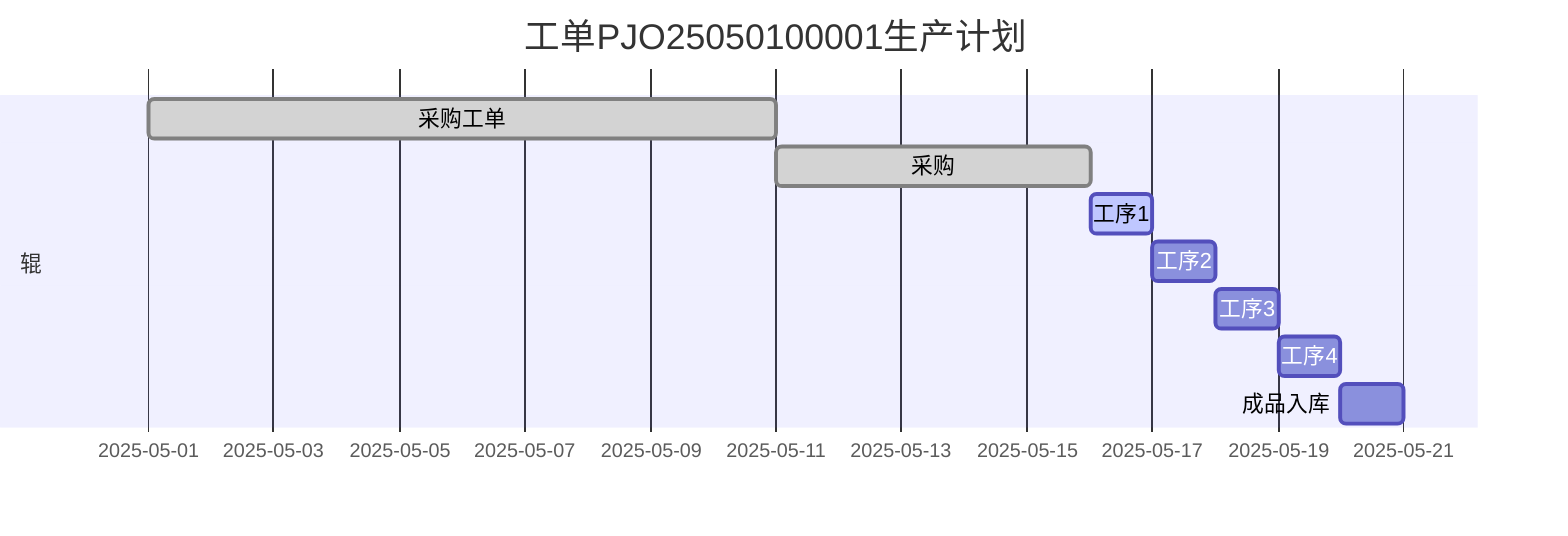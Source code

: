 gantt
	title 工单PJO25050100001生产计划
	dateFormat  YY-MM-DD

	section 辊
	采购工单	:done,MRO250100001, 2025-05-01, 10d
	采购		:done,M1,after MRO250100001, 5d
	工序1		:active,PJO25050100001-01,after M1,1d
	工序2		:PJO25050100001-02,after PJO25050100001-01,1d
	工序3		:PJO25050100001-03,after PJO25050100001-02,1d
	工序4		:PJO25050100001-04,after PJO25050100001-03,1d
	成品入库	:PJO25050100001-05,after PJO25050100001-04,1d